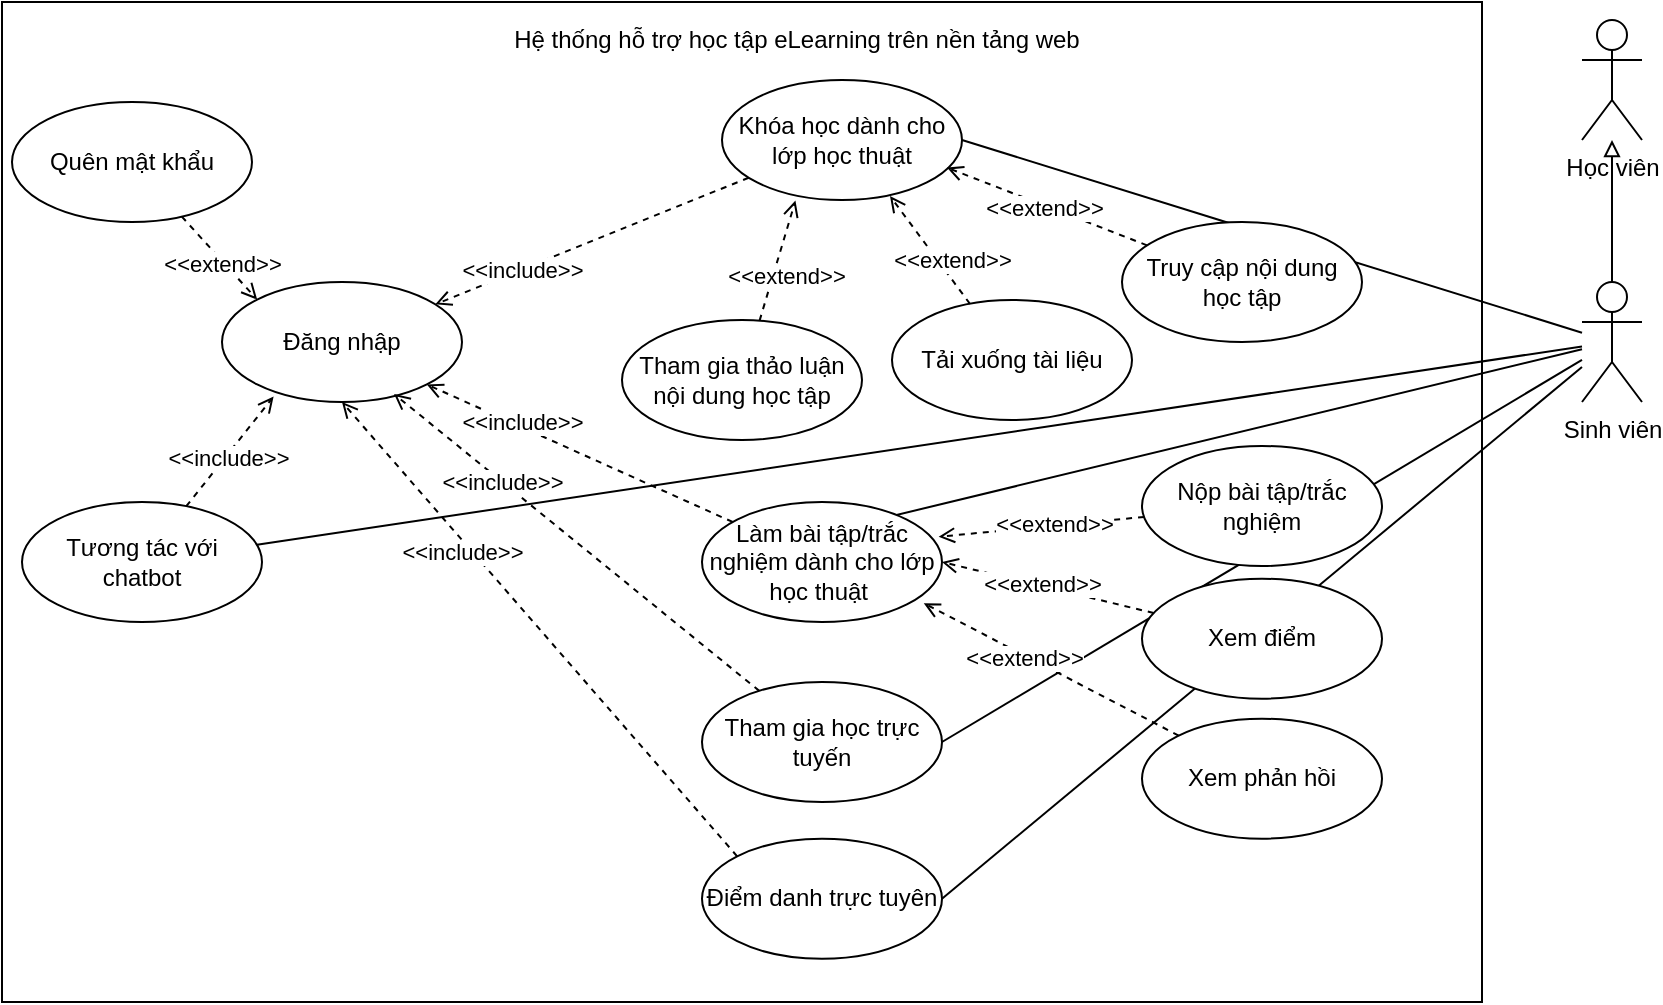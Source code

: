 <mxfile version="27.0.6">
  <diagram name="Page-1" id="l4Wc8jGWxgU7w8EC-o6b">
    <mxGraphModel dx="1034" dy="582" grid="1" gridSize="10" guides="1" tooltips="1" connect="1" arrows="1" fold="1" page="1" pageScale="1" pageWidth="850" pageHeight="1100" math="0" shadow="0">
      <root>
        <mxCell id="0" />
        <mxCell id="1" parent="0" />
        <mxCell id="b7M_-y5YJzh3ZV60CiUo-1" value="" style="rounded=0;whiteSpace=wrap;html=1;" parent="1" vertex="1">
          <mxGeometry x="420" y="230" width="740" height="500" as="geometry" />
        </mxCell>
        <mxCell id="b7M_-y5YJzh3ZV60CiUo-2" value="Hệ thống hỗ trợ học tập eLearning trên nền tảng web" style="text;html=1;align=center;verticalAlign=middle;whiteSpace=wrap;rounded=0;" parent="1" vertex="1">
          <mxGeometry x="590" y="239" width="455" height="20" as="geometry" />
        </mxCell>
        <mxCell id="b7M_-y5YJzh3ZV60CiUo-21" value="Học viên" style="shape=umlActor;verticalLabelPosition=bottom;verticalAlign=top;html=1;outlineConnect=0;" parent="1" vertex="1">
          <mxGeometry x="1210" y="239" width="30" height="60" as="geometry" />
        </mxCell>
        <mxCell id="b7M_-y5YJzh3ZV60CiUo-30" style="rounded=0;orthogonalLoop=1;jettySize=auto;html=1;endArrow=block;endFill=0;" parent="1" source="b7M_-y5YJzh3ZV60CiUo-34" target="b7M_-y5YJzh3ZV60CiUo-21" edge="1">
          <mxGeometry relative="1" as="geometry" />
        </mxCell>
        <mxCell id="b7M_-y5YJzh3ZV60CiUo-31" style="rounded=0;orthogonalLoop=1;jettySize=auto;html=1;endArrow=none;startFill=0;entryX=1;entryY=0.5;entryDx=0;entryDy=0;" parent="1" source="b7M_-y5YJzh3ZV60CiUo-34" target="b7M_-y5YJzh3ZV60CiUo-101" edge="1">
          <mxGeometry relative="1" as="geometry" />
        </mxCell>
        <mxCell id="b7M_-y5YJzh3ZV60CiUo-32" style="rounded=0;orthogonalLoop=1;jettySize=auto;html=1;entryX=0;entryY=0.5;entryDx=0;entryDy=0;endArrow=none;startFill=0;" parent="1" source="b7M_-y5YJzh3ZV60CiUo-34" target="b7M_-y5YJzh3ZV60CiUo-102" edge="1">
          <mxGeometry relative="1" as="geometry" />
        </mxCell>
        <mxCell id="b7M_-y5YJzh3ZV60CiUo-33" style="rounded=0;orthogonalLoop=1;jettySize=auto;html=1;endArrow=none;startFill=0;" parent="1" source="b7M_-y5YJzh3ZV60CiUo-34" target="b7M_-y5YJzh3ZV60CiUo-47" edge="1">
          <mxGeometry relative="1" as="geometry" />
        </mxCell>
        <mxCell id="lKXAR9DDpGTNTCpRbxMb-3" style="rounded=0;orthogonalLoop=1;jettySize=auto;html=1;entryX=1;entryY=0.5;entryDx=0;entryDy=0;fontFamily=Helvetica;fontSize=12;fontColor=default;endArrow=none;startFill=0;" parent="1" source="b7M_-y5YJzh3ZV60CiUo-34" target="lKXAR9DDpGTNTCpRbxMb-1" edge="1">
          <mxGeometry relative="1" as="geometry" />
        </mxCell>
        <mxCell id="lKXAR9DDpGTNTCpRbxMb-4" style="rounded=0;orthogonalLoop=1;jettySize=auto;html=1;entryX=1;entryY=0.5;entryDx=0;entryDy=0;fontFamily=Helvetica;fontSize=12;fontColor=default;endArrow=none;startFill=0;" parent="1" source="b7M_-y5YJzh3ZV60CiUo-34" target="lKXAR9DDpGTNTCpRbxMb-2" edge="1">
          <mxGeometry relative="1" as="geometry" />
        </mxCell>
        <mxCell id="b7M_-y5YJzh3ZV60CiUo-34" value="Sinh viên" style="shape=umlActor;verticalLabelPosition=bottom;verticalAlign=top;html=1;outlineConnect=0;" parent="1" vertex="1">
          <mxGeometry x="1210" y="370" width="30" height="60" as="geometry" />
        </mxCell>
        <mxCell id="b7M_-y5YJzh3ZV60CiUo-35" value="Đăng nhập" style="ellipse;whiteSpace=wrap;html=1;" parent="1" vertex="1">
          <mxGeometry x="530" y="370" width="120" height="60" as="geometry" />
        </mxCell>
        <mxCell id="b7M_-y5YJzh3ZV60CiUo-45" style="rounded=0;orthogonalLoop=1;jettySize=auto;html=1;endArrow=open;endFill=0;dashed=1;entryX=0.215;entryY=0.955;entryDx=0;entryDy=0;entryPerimeter=0;" parent="1" source="b7M_-y5YJzh3ZV60CiUo-47" target="b7M_-y5YJzh3ZV60CiUo-35" edge="1">
          <mxGeometry relative="1" as="geometry" />
        </mxCell>
        <mxCell id="b7M_-y5YJzh3ZV60CiUo-46" value="&amp;lt;&amp;lt;include&amp;gt;&amp;gt;" style="edgeLabel;html=1;align=center;verticalAlign=middle;resizable=0;points=[];" parent="b7M_-y5YJzh3ZV60CiUo-45" vertex="1" connectable="0">
          <mxGeometry x="0.474" y="-3" relative="1" as="geometry">
            <mxPoint x="-14" y="14" as="offset" />
          </mxGeometry>
        </mxCell>
        <mxCell id="b7M_-y5YJzh3ZV60CiUo-47" value="&lt;p style=&quot;white-space-collapse: preserve;&quot; dir=&quot;auto&quot;&gt;Tương tác với chatbot&lt;/p&gt;" style="ellipse;whiteSpace=wrap;html=1;" parent="1" vertex="1">
          <mxGeometry x="430" y="480" width="120" height="60" as="geometry" />
        </mxCell>
        <mxCell id="b7M_-y5YJzh3ZV60CiUo-89" style="rounded=0;orthogonalLoop=1;jettySize=auto;html=1;exitX=0.5;exitY=1;exitDx=0;exitDy=0;" parent="1" edge="1">
          <mxGeometry relative="1" as="geometry">
            <mxPoint x="610" y="270" as="sourcePoint" />
            <mxPoint x="610" y="270" as="targetPoint" />
          </mxGeometry>
        </mxCell>
        <mxCell id="b7M_-y5YJzh3ZV60CiUo-99" style="rounded=0;orthogonalLoop=1;jettySize=auto;html=1;endArrow=open;endFill=0;dashed=1;" parent="1" source="b7M_-y5YJzh3ZV60CiUo-101" target="b7M_-y5YJzh3ZV60CiUo-35" edge="1">
          <mxGeometry relative="1" as="geometry" />
        </mxCell>
        <mxCell id="b7M_-y5YJzh3ZV60CiUo-100" value="&amp;lt;&amp;lt;include&amp;gt;&amp;gt;" style="edgeLabel;html=1;align=center;verticalAlign=middle;resizable=0;points=[];" parent="b7M_-y5YJzh3ZV60CiUo-99" vertex="1" connectable="0">
          <mxGeometry x="0.451" relative="1" as="geometry">
            <mxPoint as="offset" />
          </mxGeometry>
        </mxCell>
        <mxCell id="b7M_-y5YJzh3ZV60CiUo-101" value="&lt;span style=&quot;white-space-collapse: preserve;&quot;&gt;Khóa học dành cho lớp học thuật&lt;/span&gt;" style="ellipse;whiteSpace=wrap;html=1;" parent="1" vertex="1">
          <mxGeometry x="780" y="269" width="120" height="60" as="geometry" />
        </mxCell>
        <mxCell id="b7M_-y5YJzh3ZV60CiUo-102" value="&lt;span style=&quot;white-space-collapse: preserve;&quot;&gt;Làm bài tập/trắc nghiệm dành cho lớp học thuật &lt;/span&gt;" style="ellipse;whiteSpace=wrap;html=1;" parent="1" vertex="1">
          <mxGeometry x="770" y="480" width="120" height="60" as="geometry" />
        </mxCell>
        <mxCell id="b7M_-y5YJzh3ZV60CiUo-103" style="rounded=0;orthogonalLoop=1;jettySize=auto;html=1;entryX=1;entryY=1;entryDx=0;entryDy=0;dashed=1;endArrow=open;endFill=0;" parent="1" source="b7M_-y5YJzh3ZV60CiUo-102" target="b7M_-y5YJzh3ZV60CiUo-35" edge="1">
          <mxGeometry relative="1" as="geometry" />
        </mxCell>
        <mxCell id="b7M_-y5YJzh3ZV60CiUo-104" value="&amp;lt;&amp;lt;include&amp;gt;&amp;gt;" style="edgeLabel;html=1;align=center;verticalAlign=middle;resizable=0;points=[];" parent="b7M_-y5YJzh3ZV60CiUo-103" vertex="1" connectable="0">
          <mxGeometry x="0.514" y="2" relative="1" as="geometry">
            <mxPoint x="11" as="offset" />
          </mxGeometry>
        </mxCell>
        <mxCell id="b7M_-y5YJzh3ZV60CiUo-105" style="rounded=0;orthogonalLoop=1;jettySize=auto;html=1;entryX=0;entryY=0;entryDx=0;entryDy=0;endArrow=open;endFill=0;dashed=1;" parent="1" source="b7M_-y5YJzh3ZV60CiUo-107" target="b7M_-y5YJzh3ZV60CiUo-35" edge="1">
          <mxGeometry relative="1" as="geometry" />
        </mxCell>
        <mxCell id="b7M_-y5YJzh3ZV60CiUo-106" value="&amp;lt;&amp;lt;extend&amp;gt;&amp;gt;" style="edgeLabel;html=1;align=center;verticalAlign=middle;resizable=0;points=[];" parent="b7M_-y5YJzh3ZV60CiUo-105" vertex="1" connectable="0">
          <mxGeometry x="-0.04" relative="1" as="geometry">
            <mxPoint x="2" y="3" as="offset" />
          </mxGeometry>
        </mxCell>
        <mxCell id="b7M_-y5YJzh3ZV60CiUo-107" value="&lt;p style=&quot;white-space-collapse: preserve;&quot; dir=&quot;auto&quot;&gt;Quên mật khẩu&lt;/p&gt;" style="ellipse;whiteSpace=wrap;html=1;" parent="1" vertex="1">
          <mxGeometry x="425" y="280" width="120" height="60" as="geometry" />
        </mxCell>
        <mxCell id="b7M_-y5YJzh3ZV60CiUo-125" style="rounded=0;orthogonalLoop=1;jettySize=auto;html=1;dashed=1;endArrow=open;endFill=0;entryX=0.986;entryY=0.29;entryDx=0;entryDy=0;entryPerimeter=0;" parent="1" source="b7M_-y5YJzh3ZV60CiUo-122" target="b7M_-y5YJzh3ZV60CiUo-102" edge="1">
          <mxGeometry relative="1" as="geometry">
            <mxPoint x="873" y="489" as="targetPoint" />
          </mxGeometry>
        </mxCell>
        <mxCell id="b7M_-y5YJzh3ZV60CiUo-133" value="&amp;lt;&amp;lt;extend&amp;gt;&amp;gt;" style="edgeLabel;html=1;align=center;verticalAlign=middle;resizable=0;points=[];" parent="b7M_-y5YJzh3ZV60CiUo-125" vertex="1" connectable="0">
          <mxGeometry x="-0.127" y="-1" relative="1" as="geometry">
            <mxPoint as="offset" />
          </mxGeometry>
        </mxCell>
        <mxCell id="b7M_-y5YJzh3ZV60CiUo-122" value="&lt;div style=&quot;&quot;&gt;&lt;span style=&quot;white-space-collapse: preserve;&quot;&gt;Nộp bài tập/trắc nghiệm&lt;/span&gt;&lt;/div&gt;" style="ellipse;whiteSpace=wrap;html=1;align=center;" parent="1" vertex="1">
          <mxGeometry x="990" y="452" width="120" height="60" as="geometry" />
        </mxCell>
        <mxCell id="b7M_-y5YJzh3ZV60CiUo-123" value="&lt;div style=&quot;&quot;&gt;&lt;span style=&quot;white-space-collapse: preserve;&quot;&gt;Xem điểm&lt;/span&gt;&lt;/div&gt;" style="ellipse;whiteSpace=wrap;html=1;align=center;" parent="1" vertex="1">
          <mxGeometry x="990" y="518.36" width="120" height="60" as="geometry" />
        </mxCell>
        <mxCell id="b7M_-y5YJzh3ZV60CiUo-127" style="rounded=0;orthogonalLoop=1;jettySize=auto;html=1;entryX=0.924;entryY=0.843;entryDx=0;entryDy=0;dashed=1;endArrow=open;endFill=0;entryPerimeter=0;" parent="1" source="b7M_-y5YJzh3ZV60CiUo-124" target="b7M_-y5YJzh3ZV60CiUo-102" edge="1">
          <mxGeometry relative="1" as="geometry" />
        </mxCell>
        <mxCell id="b7M_-y5YJzh3ZV60CiUo-135" value="&amp;lt;&amp;lt;extend&amp;gt;&amp;gt;" style="edgeLabel;html=1;align=center;verticalAlign=middle;resizable=0;points=[];" parent="b7M_-y5YJzh3ZV60CiUo-127" vertex="1" connectable="0">
          <mxGeometry x="0.204" y="1" relative="1" as="geometry">
            <mxPoint as="offset" />
          </mxGeometry>
        </mxCell>
        <mxCell id="b7M_-y5YJzh3ZV60CiUo-124" value="&lt;div style=&quot;&quot;&gt;&lt;span style=&quot;white-space-collapse: preserve;&quot;&gt;Xem phản hồi&lt;/span&gt;&lt;/div&gt;" style="ellipse;whiteSpace=wrap;html=1;align=center;" parent="1" vertex="1">
          <mxGeometry x="990" y="588.36" width="120" height="60" as="geometry" />
        </mxCell>
        <mxCell id="b7M_-y5YJzh3ZV60CiUo-126" style="rounded=0;orthogonalLoop=1;jettySize=auto;html=1;entryX=1;entryY=0.5;entryDx=0;entryDy=0;dashed=1;endArrow=open;endFill=0;" parent="1" source="b7M_-y5YJzh3ZV60CiUo-123" target="b7M_-y5YJzh3ZV60CiUo-102" edge="1">
          <mxGeometry relative="1" as="geometry" />
        </mxCell>
        <mxCell id="b7M_-y5YJzh3ZV60CiUo-134" value="&amp;lt;&amp;lt;extend&amp;gt;&amp;gt;" style="edgeLabel;html=1;align=center;verticalAlign=middle;resizable=0;points=[];" parent="b7M_-y5YJzh3ZV60CiUo-126" vertex="1" connectable="0">
          <mxGeometry x="0.061" y="-1" relative="1" as="geometry">
            <mxPoint as="offset" />
          </mxGeometry>
        </mxCell>
        <mxCell id="lKXAR9DDpGTNTCpRbxMb-1" value="&lt;span style=&quot;white-space-collapse: preserve;&quot;&gt;Tham gia học trực tuyến&lt;/span&gt;" style="ellipse;whiteSpace=wrap;html=1;" parent="1" vertex="1">
          <mxGeometry x="770" y="570" width="120" height="60" as="geometry" />
        </mxCell>
        <mxCell id="lKXAR9DDpGTNTCpRbxMb-6" style="rounded=0;orthogonalLoop=1;jettySize=auto;html=1;entryX=0.5;entryY=1;entryDx=0;entryDy=0;fontFamily=Helvetica;fontSize=12;fontColor=default;dashed=1;endArrow=open;endFill=0;exitX=0;exitY=0;exitDx=0;exitDy=0;" parent="1" source="lKXAR9DDpGTNTCpRbxMb-2" target="b7M_-y5YJzh3ZV60CiUo-35" edge="1">
          <mxGeometry relative="1" as="geometry" />
        </mxCell>
        <mxCell id="lKXAR9DDpGTNTCpRbxMb-2" value="&lt;span style=&quot;white-space-collapse: preserve;&quot;&gt;Điểm danh trực tuyên&lt;/span&gt;" style="ellipse;whiteSpace=wrap;html=1;" parent="1" vertex="1">
          <mxGeometry x="770" y="648.36" width="120" height="60" as="geometry" />
        </mxCell>
        <mxCell id="lKXAR9DDpGTNTCpRbxMb-5" style="rounded=0;orthogonalLoop=1;jettySize=auto;html=1;entryX=0.717;entryY=0.933;entryDx=0;entryDy=0;entryPerimeter=0;fontFamily=Helvetica;fontSize=12;fontColor=default;dashed=1;endArrow=open;endFill=0;" parent="1" source="lKXAR9DDpGTNTCpRbxMb-1" target="b7M_-y5YJzh3ZV60CiUo-35" edge="1">
          <mxGeometry relative="1" as="geometry" />
        </mxCell>
        <mxCell id="lKXAR9DDpGTNTCpRbxMb-7" value="&amp;lt;&amp;lt;include&amp;gt;&amp;gt;" style="edgeLabel;html=1;align=center;verticalAlign=middle;resizable=0;points=[];" parent="1" vertex="1" connectable="0">
          <mxGeometry x="670.004" y="470.001" as="geometry" />
        </mxCell>
        <mxCell id="lKXAR9DDpGTNTCpRbxMb-8" value="&amp;lt;&amp;lt;include&amp;gt;&amp;gt;" style="edgeLabel;html=1;align=center;verticalAlign=middle;resizable=0;points=[];" parent="1" vertex="1" connectable="0">
          <mxGeometry x="650.004" y="505.001" as="geometry" />
        </mxCell>
        <mxCell id="0D4Vnwj5jm2wva2kArXS-13" style="rounded=0;orthogonalLoop=1;jettySize=auto;html=1;entryX=0.937;entryY=0.73;entryDx=0;entryDy=0;dashed=1;endArrow=open;endFill=0;entryPerimeter=0;" edge="1" parent="1" source="0D4Vnwj5jm2wva2kArXS-15" target="b7M_-y5YJzh3ZV60CiUo-101">
          <mxGeometry relative="1" as="geometry">
            <mxPoint x="855.32" y="329.86" as="targetPoint" />
          </mxGeometry>
        </mxCell>
        <mxCell id="0D4Vnwj5jm2wva2kArXS-14" value="&amp;lt;&amp;lt;extend&amp;gt;&amp;gt;" style="edgeLabel;html=1;align=center;verticalAlign=middle;resizable=0;points=[];" vertex="1" connectable="0" parent="0D4Vnwj5jm2wva2kArXS-13">
          <mxGeometry x="0.027" y="1" relative="1" as="geometry">
            <mxPoint as="offset" />
          </mxGeometry>
        </mxCell>
        <mxCell id="0D4Vnwj5jm2wva2kArXS-15" value="Truy cập nội dung học tập" style="ellipse;whiteSpace=wrap;html=1;" vertex="1" parent="1">
          <mxGeometry x="980" y="340" width="120" height="60" as="geometry" />
        </mxCell>
        <mxCell id="0D4Vnwj5jm2wva2kArXS-16" value="Tải xuống tài liệu" style="ellipse;whiteSpace=wrap;html=1;" vertex="1" parent="1">
          <mxGeometry x="865" y="379" width="120" height="60" as="geometry" />
        </mxCell>
        <mxCell id="0D4Vnwj5jm2wva2kArXS-17" value="Tham gia thảo luận nội dung học tập" style="ellipse;whiteSpace=wrap;html=1;" vertex="1" parent="1">
          <mxGeometry x="730" y="389" width="120" height="60" as="geometry" />
        </mxCell>
        <mxCell id="0D4Vnwj5jm2wva2kArXS-18" style="rounded=0;orthogonalLoop=1;jettySize=auto;html=1;entryX=0.7;entryY=0.967;entryDx=0;entryDy=0;dashed=1;endArrow=open;endFill=0;entryPerimeter=0;" edge="1" parent="1" source="0D4Vnwj5jm2wva2kArXS-16" target="b7M_-y5YJzh3ZV60CiUo-101">
          <mxGeometry relative="1" as="geometry">
            <mxPoint x="835.28" y="345.94" as="targetPoint" />
          </mxGeometry>
        </mxCell>
        <mxCell id="0D4Vnwj5jm2wva2kArXS-19" value="&amp;lt;&amp;lt;extend&amp;gt;&amp;gt;" style="edgeLabel;html=1;align=center;verticalAlign=middle;resizable=0;points=[];" vertex="1" connectable="0" parent="0D4Vnwj5jm2wva2kArXS-18">
          <mxGeometry x="-0.155" y="1" relative="1" as="geometry">
            <mxPoint x="9" as="offset" />
          </mxGeometry>
        </mxCell>
        <mxCell id="0D4Vnwj5jm2wva2kArXS-20" style="rounded=0;orthogonalLoop=1;jettySize=auto;html=1;entryX=0.306;entryY=1.005;entryDx=0;entryDy=0;dashed=1;endArrow=open;endFill=0;entryPerimeter=0;" edge="1" parent="1" source="0D4Vnwj5jm2wva2kArXS-17" target="b7M_-y5YJzh3ZV60CiUo-101">
          <mxGeometry relative="1" as="geometry">
            <mxPoint x="800" y="349" as="targetPoint" />
          </mxGeometry>
        </mxCell>
        <mxCell id="0D4Vnwj5jm2wva2kArXS-21" value="&amp;lt;&amp;lt;extend&amp;gt;&amp;gt;" style="edgeLabel;html=1;align=center;verticalAlign=middle;resizable=0;points=[];" vertex="1" connectable="0" parent="0D4Vnwj5jm2wva2kArXS-20">
          <mxGeometry x="0.274" y="-2" relative="1" as="geometry">
            <mxPoint y="15" as="offset" />
          </mxGeometry>
        </mxCell>
      </root>
    </mxGraphModel>
  </diagram>
</mxfile>
